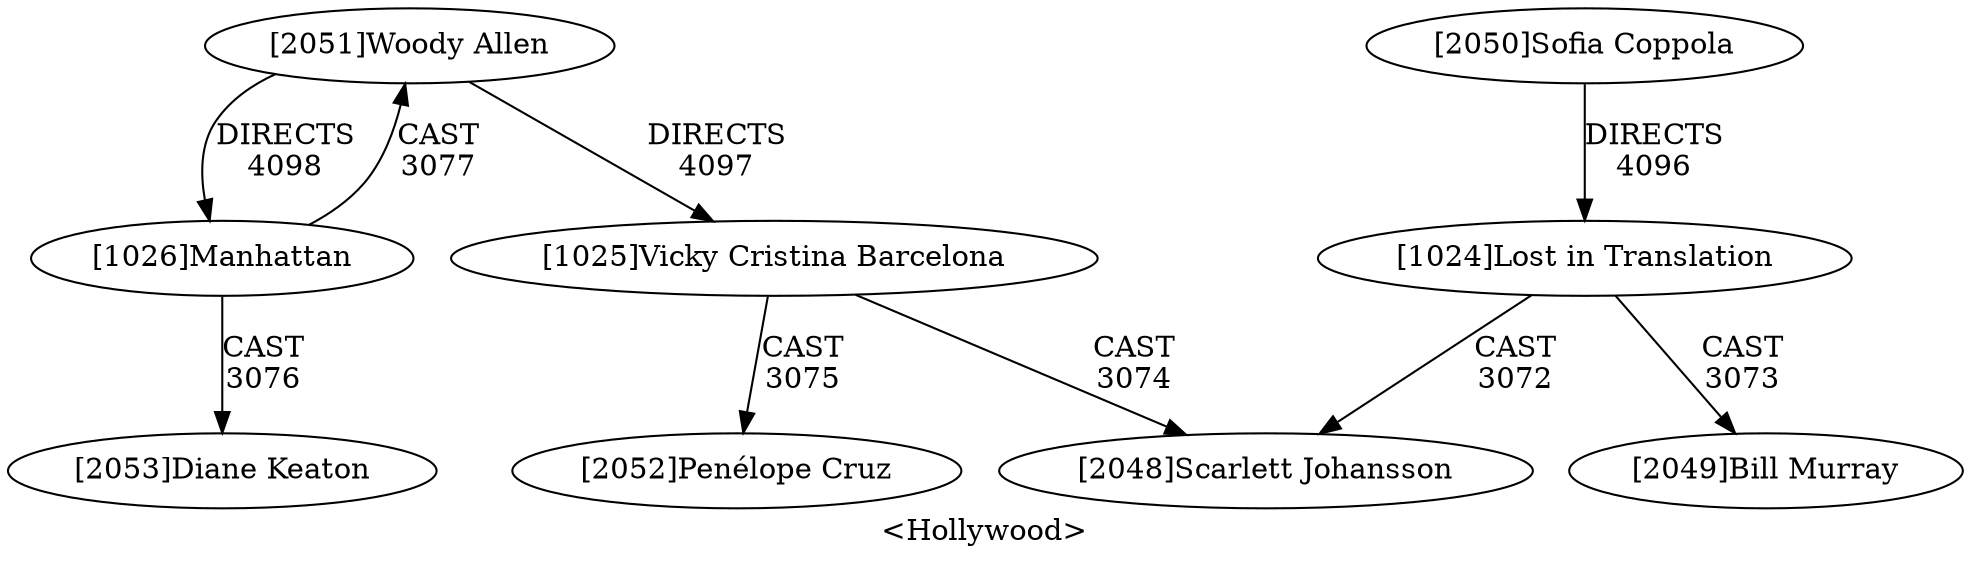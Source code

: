 digraph G {
  overlap=scale
  graph [label="<Hollywood>"]
  N1024 [label="[1024]Lost in Translation"]
  N1025 [label="[1025]Vicky Cristina Barcelona"]
  N1026 [label="[1026]Manhattan"]
  N2048 [label="[2048]Scarlett Johansson"]
  N2049 [label="[2049]Bill Murray"]
  N2050 [label="[2050]Sofia Coppola"]
  N2051 [label="[2051]Woody Allen"]
  N2052 [label="[2052]Penélope Cruz"]
  N2053 [label="[2053]Diane Keaton"]
  N1024 -> N2048 [label="CAST\n3072"]
  N1024 -> N2049 [label="CAST\n3073"]
  N1025 -> N2048 [label="CAST\n3074"]
  N1025 -> N2052 [label="CAST\n3075"]
  N1026 -> N2053 [label="CAST\n3076"]
  N1026 -> N2051 [label="CAST\n3077"]
  N2050 -> N1024 [label="DIRECTS\n4096"]
  N2051 -> N1025 [label="DIRECTS\n4097"]
  N2051 -> N1026 [label="DIRECTS\n4098"]
}
